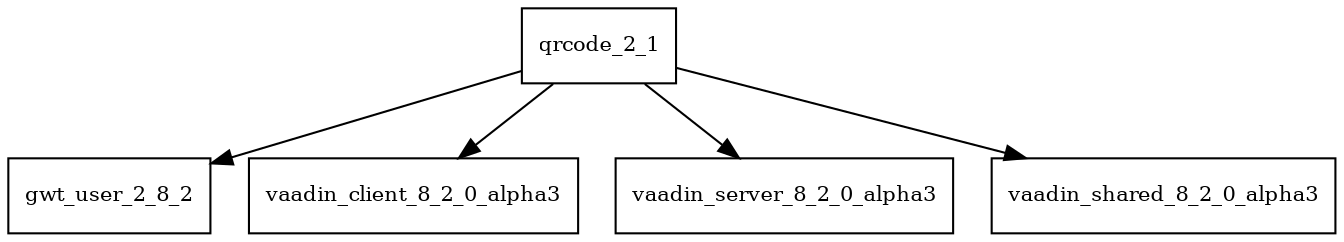 digraph qrcode_2_1_dependencies {
  node [shape = box, fontsize=10.0];
  qrcode_2_1 -> gwt_user_2_8_2;
  qrcode_2_1 -> vaadin_client_8_2_0_alpha3;
  qrcode_2_1 -> vaadin_server_8_2_0_alpha3;
  qrcode_2_1 -> vaadin_shared_8_2_0_alpha3;
}
